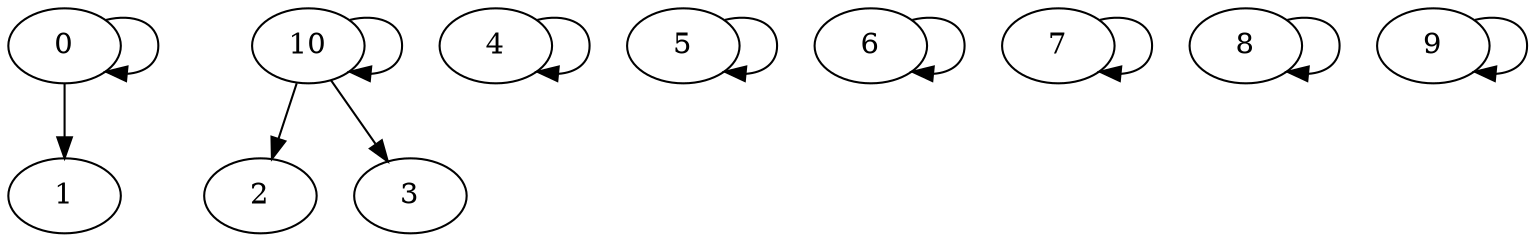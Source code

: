digraph {
    0->0;
    0->1;
    10->2;
    10->3;
    4->4;
    5->5;
    6->6;
    7->7;
    8->8;
    9->9;
    10->10;
}
